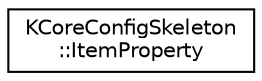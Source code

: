 digraph "Graphical Class Hierarchy"
{
  edge [fontname="Helvetica",fontsize="10",labelfontname="Helvetica",labelfontsize="10"];
  node [fontname="Helvetica",fontsize="10",shape=record];
  rankdir="LR";
  Node0 [label="KCoreConfigSkeleton\l::ItemProperty",height=0.2,width=0.4,color="black", fillcolor="white", style="filled",URL="$classKCoreConfigSkeleton_1_1ItemProperty.html",tooltip="Class for handling a QVariant preferences item. "];
}
